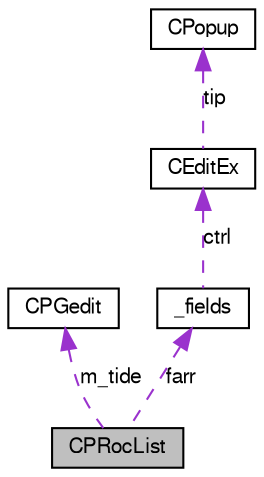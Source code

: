 digraph G
{
  edge [fontname="FreeSans",fontsize="10",labelfontname="FreeSans",labelfontsize="10"];
  node [fontname="FreeSans",fontsize="10",shape=record];
  Node1 [label="CPRocList",height=0.2,width=0.4,color="black", fillcolor="grey75", style="filled" fontcolor="black"];
  Node2 -> Node1 [dir=back,color="darkorchid3",fontsize="10",style="dashed",label="m_tide",fontname="FreeSans"];
  Node2 [label="CPGedit",height=0.2,width=0.4,color="black", fillcolor="white", style="filled",URL="$class_c_p_gedit.html"];
  Node3 -> Node1 [dir=back,color="darkorchid3",fontsize="10",style="dashed",label="farr",fontname="FreeSans"];
  Node3 [label="_fields",height=0.2,width=0.4,color="black", fillcolor="white", style="filled",URL="$struct__fields.html"];
  Node4 -> Node3 [dir=back,color="darkorchid3",fontsize="10",style="dashed",label="ctrl",fontname="FreeSans"];
  Node4 [label="CEditEx",height=0.2,width=0.4,color="black", fillcolor="white", style="filled",URL="$class_c_edit_ex.html"];
  Node5 -> Node4 [dir=back,color="darkorchid3",fontsize="10",style="dashed",label="tip",fontname="FreeSans"];
  Node5 [label="CPopup",height=0.2,width=0.4,color="black", fillcolor="white", style="filled",URL="$class_c_popup.html"];
}
